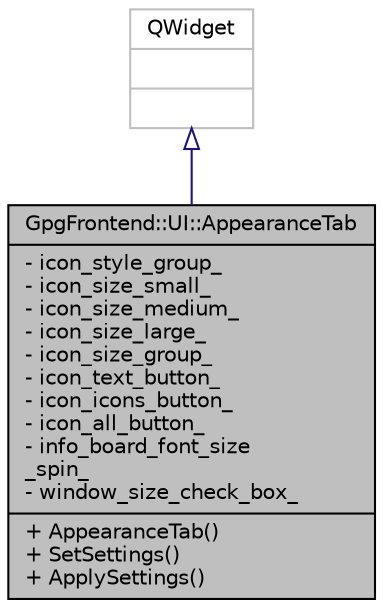 digraph "GpgFrontend::UI::AppearanceTab"
{
 // INTERACTIVE_SVG=YES
 // LATEX_PDF_SIZE
  edge [fontname="Helvetica",fontsize="10",labelfontname="Helvetica",labelfontsize="10"];
  node [fontname="Helvetica",fontsize="10",shape=record];
  Node1 [label="{GpgFrontend::UI::AppearanceTab\n|- icon_style_group_\l- icon_size_small_\l- icon_size_medium_\l- icon_size_large_\l- icon_size_group_\l- icon_text_button_\l- icon_icons_button_\l- icon_all_button_\l- info_board_font_size\l_spin_\l- window_size_check_box_\l|+ AppearanceTab()\l+ SetSettings()\l+ ApplySettings()\l}",height=0.2,width=0.4,color="black", fillcolor="grey75", style="filled", fontcolor="black",tooltip=" "];
  Node2 -> Node1 [dir="back",color="midnightblue",fontsize="10",style="solid",arrowtail="onormal",fontname="Helvetica"];
  Node2 [label="{QWidget\n||}",height=0.2,width=0.4,color="grey75", fillcolor="white", style="filled",tooltip=" "];
}
